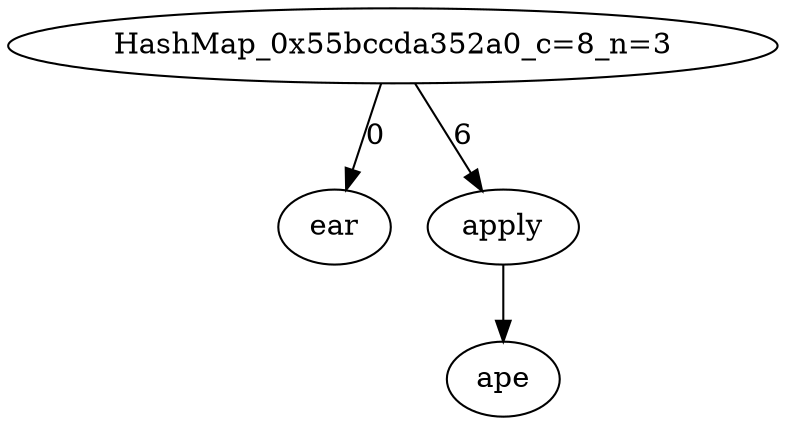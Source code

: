 digraph OurHashMap {
"HashMap_0x55bccda352a0_c=8_n=3"
"HashMap_0x55bccda352a0_c=8_n=3" -> {"ear"} [label="0"]
"HashMap_0x55bccda352a0_c=8_n=3" -> {"apply"} [label="6"]
"apply" -> {"ape"}
}
